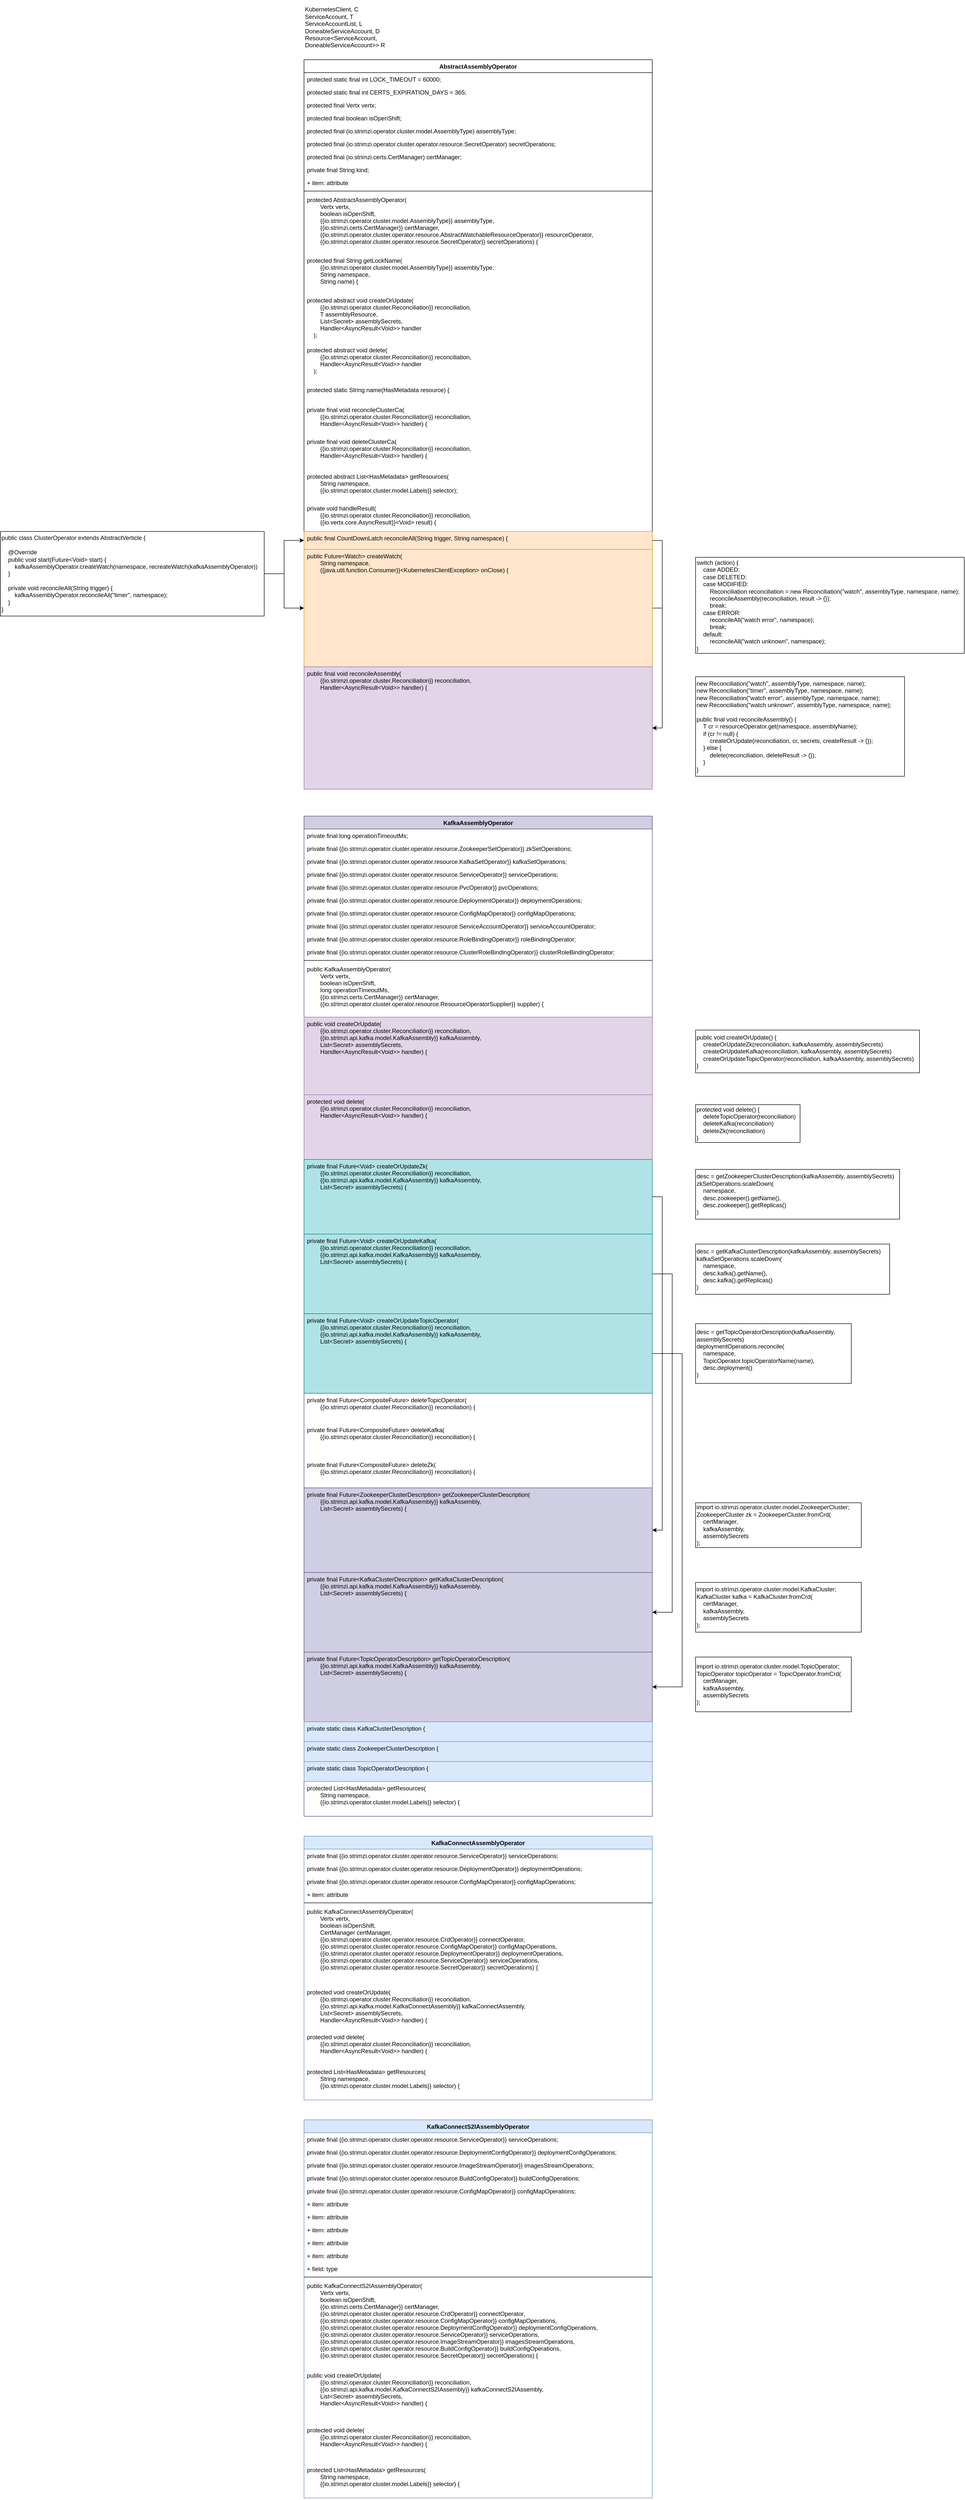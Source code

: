 <mxfile version="12.5.3" type="device"><diagram id="NPr97ZfWyux3tnshiTDs" name="第 1 页"><mxGraphModel dx="1933" dy="-362" grid="1" gridSize="10" guides="1" tooltips="1" connect="1" arrows="1" fold="1" page="1" pageScale="1" pageWidth="827" pageHeight="1169" math="0" shadow="0"><root><mxCell id="0"/><mxCell id="1" parent="0"/><mxCell id="r6yQKedfeeQmFKMcWKD9-2" value="AbstractAssemblyOperator" style="swimlane;fontStyle=1;align=center;verticalAlign=top;childLayout=stackLayout;horizontal=1;startSize=26;horizontalStack=0;resizeParent=1;resizeParentMax=0;resizeLast=0;collapsible=1;marginBottom=0;" parent="1" vertex="1"><mxGeometry x="40" y="1320" width="700" height="1466" as="geometry"/></mxCell><mxCell id="r6yQKedfeeQmFKMcWKD9-3" value="protected static final int LOCK_TIMEOUT = 60000;" style="text;strokeColor=none;fillColor=none;align=left;verticalAlign=top;spacingLeft=4;spacingRight=4;overflow=hidden;rotatable=0;points=[[0,0.5],[1,0.5]];portConstraint=eastwest;" parent="r6yQKedfeeQmFKMcWKD9-2" vertex="1"><mxGeometry y="26" width="700" height="26" as="geometry"/></mxCell><mxCell id="r6yQKedfeeQmFKMcWKD9-6" value="protected static final int CERTS_EXPIRATION_DAYS = 365;" style="text;strokeColor=none;fillColor=none;align=left;verticalAlign=top;spacingLeft=4;spacingRight=4;overflow=hidden;rotatable=0;points=[[0,0.5],[1,0.5]];portConstraint=eastwest;" parent="r6yQKedfeeQmFKMcWKD9-2" vertex="1"><mxGeometry y="52" width="700" height="26" as="geometry"/></mxCell><mxCell id="r6yQKedfeeQmFKMcWKD9-13" value="protected final Vertx vertx;" style="text;strokeColor=none;fillColor=none;align=left;verticalAlign=top;spacingLeft=4;spacingRight=4;overflow=hidden;rotatable=0;points=[[0,0.5],[1,0.5]];portConstraint=eastwest;" parent="r6yQKedfeeQmFKMcWKD9-2" vertex="1"><mxGeometry y="78" width="700" height="26" as="geometry"/></mxCell><mxCell id="r6yQKedfeeQmFKMcWKD9-10" value="protected final boolean isOpenShift;" style="text;strokeColor=none;fillColor=none;align=left;verticalAlign=top;spacingLeft=4;spacingRight=4;overflow=hidden;rotatable=0;points=[[0,0.5],[1,0.5]];portConstraint=eastwest;" parent="r6yQKedfeeQmFKMcWKD9-2" vertex="1"><mxGeometry y="104" width="700" height="26" as="geometry"/></mxCell><mxCell id="r6yQKedfeeQmFKMcWKD9-12" value="protected final (io.strimzi.operator.cluster.model.AssemblyType) assemblyType;" style="text;strokeColor=none;fillColor=none;align=left;verticalAlign=top;spacingLeft=4;spacingRight=4;overflow=hidden;rotatable=0;points=[[0,0.5],[1,0.5]];portConstraint=eastwest;" parent="r6yQKedfeeQmFKMcWKD9-2" vertex="1"><mxGeometry y="130" width="700" height="26" as="geometry"/></mxCell><mxCell id="r6yQKedfeeQmFKMcWKD9-11" value="protected final (io.strimzi.operator.cluster.operator.resource.SecretOperator) secretOperations;" style="text;strokeColor=none;fillColor=none;align=left;verticalAlign=top;spacingLeft=4;spacingRight=4;overflow=hidden;rotatable=0;points=[[0,0.5],[1,0.5]];portConstraint=eastwest;" parent="r6yQKedfeeQmFKMcWKD9-2" vertex="1"><mxGeometry y="156" width="700" height="26" as="geometry"/></mxCell><mxCell id="r6yQKedfeeQmFKMcWKD9-9" value="protected final (io.strimzi.certs.CertManager) certManager;" style="text;strokeColor=none;fillColor=none;align=left;verticalAlign=top;spacingLeft=4;spacingRight=4;overflow=hidden;rotatable=0;points=[[0,0.5],[1,0.5]];portConstraint=eastwest;" parent="r6yQKedfeeQmFKMcWKD9-2" vertex="1"><mxGeometry y="182" width="700" height="26" as="geometry"/></mxCell><mxCell id="r6yQKedfeeQmFKMcWKD9-8" value="private final String kind;" style="text;strokeColor=none;fillColor=none;align=left;verticalAlign=top;spacingLeft=4;spacingRight=4;overflow=hidden;rotatable=0;points=[[0,0.5],[1,0.5]];portConstraint=eastwest;" parent="r6yQKedfeeQmFKMcWKD9-2" vertex="1"><mxGeometry y="208" width="700" height="26" as="geometry"/></mxCell><mxCell id="r6yQKedfeeQmFKMcWKD9-7" value="+ item: attribute" style="text;strokeColor=none;fillColor=none;align=left;verticalAlign=top;spacingLeft=4;spacingRight=4;overflow=hidden;rotatable=0;points=[[0,0.5],[1,0.5]];portConstraint=eastwest;" parent="r6yQKedfeeQmFKMcWKD9-2" vertex="1"><mxGeometry y="234" width="700" height="26" as="geometry"/></mxCell><mxCell id="r6yQKedfeeQmFKMcWKD9-4" value="" style="line;strokeWidth=1;fillColor=none;align=left;verticalAlign=middle;spacingTop=-1;spacingLeft=3;spacingRight=3;rotatable=0;labelPosition=right;points=[];portConstraint=eastwest;" parent="r6yQKedfeeQmFKMcWKD9-2" vertex="1"><mxGeometry y="260" width="700" height="8" as="geometry"/></mxCell><mxCell id="r6yQKedfeeQmFKMcWKD9-15" value="protected AbstractAssemblyOperator(&#10;        Vertx vertx,&#10;        boolean isOpenShift,&#10;        {{io.strimzi.operator.cluster.model.AssemblyType}} assemblyType,&#10;        {{io.strimzi.certs.CertManager}} certManager,&#10;        {{io.strimzi.operator.cluster.operator.resource.AbstractWatchableResourceOperator}} resourceOperator,&#10;        {{io.strimzi.operator.cluster.operator.resource.SecretOperator}} secretOperations) {" style="text;strokeColor=none;fillColor=none;align=left;verticalAlign=top;spacingLeft=4;spacingRight=4;overflow=hidden;rotatable=0;points=[[0,0.5],[1,0.5]];portConstraint=eastwest;" parent="r6yQKedfeeQmFKMcWKD9-2" vertex="1"><mxGeometry y="268" width="700" height="122" as="geometry"/></mxCell><mxCell id="r6yQKedfeeQmFKMcWKD9-16" value="protected final String getLockName(&#10;        {{io.strimzi.operator.cluster.model.AssemblyType}} assemblyType,&#10;        String namespace,&#10;        String name) {" style="text;strokeColor=none;fillColor=none;align=left;verticalAlign=top;spacingLeft=4;spacingRight=4;overflow=hidden;rotatable=0;points=[[0,0.5],[1,0.5]];portConstraint=eastwest;" parent="r6yQKedfeeQmFKMcWKD9-2" vertex="1"><mxGeometry y="390" width="700" height="80" as="geometry"/></mxCell><mxCell id="r6yQKedfeeQmFKMcWKD9-18" value="protected abstract void createOrUpdate(&#10;        {{io.strimzi.operator.cluster.Reconciliation}} reconciliation,&#10;        T assemblyResource,&#10;        List&lt;Secret&gt; assemblySecrets,&#10;        Handler&lt;AsyncResult&lt;Void&gt;&gt; handler&#10;    );" style="text;strokeColor=none;fillColor=none;align=left;verticalAlign=top;spacingLeft=4;spacingRight=4;overflow=hidden;rotatable=0;points=[[0,0.5],[1,0.5]];portConstraint=eastwest;" parent="r6yQKedfeeQmFKMcWKD9-2" vertex="1"><mxGeometry y="470" width="700" height="100" as="geometry"/></mxCell><mxCell id="r6yQKedfeeQmFKMcWKD9-19" value="protected abstract void delete(&#10;        {{io.strimzi.operator.cluster.Reconciliation}} reconciliation,&#10;        Handler&lt;AsyncResult&lt;Void&gt;&gt; handler&#10;    );" style="text;strokeColor=none;fillColor=none;align=left;verticalAlign=top;spacingLeft=4;spacingRight=4;overflow=hidden;rotatable=0;points=[[0,0.5],[1,0.5]];portConstraint=eastwest;" parent="r6yQKedfeeQmFKMcWKD9-2" vertex="1"><mxGeometry y="570" width="700" height="80" as="geometry"/></mxCell><mxCell id="r6yQKedfeeQmFKMcWKD9-20" value="protected static String name(HasMetadata resource) {" style="text;strokeColor=none;fillColor=none;align=left;verticalAlign=top;spacingLeft=4;spacingRight=4;overflow=hidden;rotatable=0;points=[[0,0.5],[1,0.5]];portConstraint=eastwest;" parent="r6yQKedfeeQmFKMcWKD9-2" vertex="1"><mxGeometry y="650" width="700" height="40" as="geometry"/></mxCell><mxCell id="r6yQKedfeeQmFKMcWKD9-22" value="private final void reconcileClusterCa(&#10;        {{io.strimzi.operator.cluster.Reconciliation}} reconciliation,&#10;        Handler&lt;AsyncResult&lt;Void&gt;&gt; handler) {" style="text;strokeColor=none;fillColor=none;align=left;verticalAlign=top;spacingLeft=4;spacingRight=4;overflow=hidden;rotatable=0;points=[[0,0.5],[1,0.5]];portConstraint=eastwest;" parent="r6yQKedfeeQmFKMcWKD9-2" vertex="1"><mxGeometry y="690" width="700" height="64" as="geometry"/></mxCell><mxCell id="r6yQKedfeeQmFKMcWKD9-17" value="private final void deleteClusterCa(&#10;        {{io.strimzi.operator.cluster.Reconciliation}} reconciliation,&#10;        Handler&lt;AsyncResult&lt;Void&gt;&gt; handler) {" style="text;strokeColor=none;fillColor=none;align=left;verticalAlign=top;spacingLeft=4;spacingRight=4;overflow=hidden;rotatable=0;points=[[0,0.5],[1,0.5]];portConstraint=eastwest;" parent="r6yQKedfeeQmFKMcWKD9-2" vertex="1"><mxGeometry y="754" width="700" height="70" as="geometry"/></mxCell><mxCell id="r6yQKedfeeQmFKMcWKD9-5" value="protected abstract List&lt;HasMetadata&gt; getResources(&#10;        String namespace,&#10;        {{io.strimzi.operator.cluster.model.Labels}} selector);" style="text;strokeColor=none;fillColor=none;align=left;verticalAlign=top;spacingLeft=4;spacingRight=4;overflow=hidden;rotatable=0;points=[[0,0.5],[1,0.5]];portConstraint=eastwest;" parent="r6yQKedfeeQmFKMcWKD9-2" vertex="1"><mxGeometry y="824" width="700" height="64" as="geometry"/></mxCell><mxCell id="Sl8FdmkpBze2UGoNhU6a-12" style="edgeStyle=orthogonalEdgeStyle;rounded=0;orthogonalLoop=1;jettySize=auto;html=1;entryX=1;entryY=0.5;entryDx=0;entryDy=0;exitX=1;exitY=0.5;exitDx=0;exitDy=0;" edge="1" parent="r6yQKedfeeQmFKMcWKD9-2" source="r6yQKedfeeQmFKMcWKD9-21" target="r6yQKedfeeQmFKMcWKD9-14"><mxGeometry relative="1" as="geometry"/></mxCell><mxCell id="r6yQKedfeeQmFKMcWKD9-26" value="private void handleResult(&#10;        {{io.strimzi.operator.cluster.Reconciliation}} reconciliation,&#10;        {{io.vertx.core.AsyncResult}}&lt;Void&gt; result) {" style="text;strokeColor=none;fillColor=none;align=left;verticalAlign=top;spacingLeft=4;spacingRight=4;overflow=hidden;rotatable=0;points=[[0,0.5],[1,0.5]];portConstraint=eastwest;" parent="r6yQKedfeeQmFKMcWKD9-2" vertex="1"><mxGeometry y="888" width="700" height="60" as="geometry"/></mxCell><mxCell id="r6yQKedfeeQmFKMcWKD9-21" value="public final CountDownLatch reconcileAll(String trigger, String namespace) {" style="text;strokeColor=#d79b00;fillColor=#ffe6cc;align=left;verticalAlign=top;spacingLeft=4;spacingRight=4;overflow=hidden;rotatable=0;points=[[0,0.5],[1,0.5]];portConstraint=eastwest;" parent="r6yQKedfeeQmFKMcWKD9-2" vertex="1"><mxGeometry y="948" width="700" height="36" as="geometry"/></mxCell><mxCell id="Sl8FdmkpBze2UGoNhU6a-13" style="edgeStyle=orthogonalEdgeStyle;rounded=0;orthogonalLoop=1;jettySize=auto;html=1;entryX=1;entryY=0.5;entryDx=0;entryDy=0;exitX=1;exitY=0.5;exitDx=0;exitDy=0;" edge="1" parent="r6yQKedfeeQmFKMcWKD9-2" source="r6yQKedfeeQmFKMcWKD9-25" target="r6yQKedfeeQmFKMcWKD9-14"><mxGeometry relative="1" as="geometry"/></mxCell><mxCell id="r6yQKedfeeQmFKMcWKD9-25" value="public Future&lt;Watch&gt; createWatch(&#10;        String namespace,&#10;        {{java.util.function.Consumer}}&lt;KubernetesClientException&gt; onClose) {" style="text;strokeColor=#d79b00;fillColor=#ffe6cc;align=left;verticalAlign=top;spacingLeft=4;spacingRight=4;overflow=hidden;rotatable=0;points=[[0,0.5],[1,0.5]];portConstraint=eastwest;" parent="r6yQKedfeeQmFKMcWKD9-2" vertex="1"><mxGeometry y="984" width="700" height="236" as="geometry"/></mxCell><mxCell id="r6yQKedfeeQmFKMcWKD9-14" value="public final void reconcileAssembly(&#10;        {{io.strimzi.operator.cluster.Reconciliation}} reconciliation,&#10;        Handler&lt;AsyncResult&lt;Void&gt;&gt; handler) {" style="text;strokeColor=#9673a6;fillColor=#e1d5e7;align=left;verticalAlign=top;spacingLeft=4;spacingRight=4;overflow=hidden;rotatable=0;points=[[0,0.5],[1,0.5]];portConstraint=eastwest;" parent="r6yQKedfeeQmFKMcWKD9-2" vertex="1"><mxGeometry y="1220" width="700" height="246" as="geometry"/></mxCell><mxCell id="r6yQKedfeeQmFKMcWKD9-23" value="&lt;div&gt;KubernetesClient, C&lt;/div&gt;&lt;div&gt;ServiceAccount, T&lt;/div&gt;&lt;div&gt;ServiceAccountList, L&lt;/div&gt;&lt;div&gt;DoneableServiceAccount, D&lt;/div&gt;&lt;div&gt;Resource&amp;lt;ServiceAccount, DoneableServiceAccount&amp;gt;&amp;gt; R&lt;/div&gt;" style="text;html=1;strokeColor=none;fillColor=none;align=left;verticalAlign=middle;whiteSpace=wrap;rounded=0;" parent="1" vertex="1"><mxGeometry x="40" y="1200" width="180" height="110" as="geometry"/></mxCell><mxCell id="r6yQKedfeeQmFKMcWKD9-28" value="KafkaAssemblyOperator" style="swimlane;fontStyle=1;align=center;verticalAlign=top;childLayout=stackLayout;horizontal=1;startSize=26;horizontalStack=0;resizeParent=1;resizeParentMax=0;resizeLast=0;collapsible=1;marginBottom=0;fillColor=#d0cee2;strokeColor=#56517e;" parent="1" vertex="1"><mxGeometry x="40" y="2840" width="700" height="2010" as="geometry"/></mxCell><mxCell id="r6yQKedfeeQmFKMcWKD9-29" value="private final long operationTimeoutMs;" style="text;strokeColor=none;fillColor=none;align=left;verticalAlign=top;spacingLeft=4;spacingRight=4;overflow=hidden;rotatable=0;points=[[0,0.5],[1,0.5]];portConstraint=eastwest;" parent="r6yQKedfeeQmFKMcWKD9-28" vertex="1"><mxGeometry y="26" width="700" height="26" as="geometry"/></mxCell><mxCell id="r6yQKedfeeQmFKMcWKD9-36" value="private final {{io.strimzi.operator.cluster.operator.resource.ZookeeperSetOperator}} zkSetOperations;" style="text;strokeColor=none;fillColor=none;align=left;verticalAlign=top;spacingLeft=4;spacingRight=4;overflow=hidden;rotatable=0;points=[[0,0.5],[1,0.5]];portConstraint=eastwest;" parent="r6yQKedfeeQmFKMcWKD9-28" vertex="1"><mxGeometry y="52" width="700" height="26" as="geometry"/></mxCell><mxCell id="r6yQKedfeeQmFKMcWKD9-34" value="private final {{io.strimzi.operator.cluster.operator.resource.KafkaSetOperator}} kafkaSetOperations;" style="text;strokeColor=none;fillColor=none;align=left;verticalAlign=top;spacingLeft=4;spacingRight=4;overflow=hidden;rotatable=0;points=[[0,0.5],[1,0.5]];portConstraint=eastwest;" parent="r6yQKedfeeQmFKMcWKD9-28" vertex="1"><mxGeometry y="78" width="700" height="26" as="geometry"/></mxCell><mxCell id="r6yQKedfeeQmFKMcWKD9-35" value="private final {{io.strimzi.operator.cluster.operator.resource.ServiceOperator}} serviceOperations;" style="text;strokeColor=none;fillColor=none;align=left;verticalAlign=top;spacingLeft=4;spacingRight=4;overflow=hidden;rotatable=0;points=[[0,0.5],[1,0.5]];portConstraint=eastwest;" parent="r6yQKedfeeQmFKMcWKD9-28" vertex="1"><mxGeometry y="104" width="700" height="26" as="geometry"/></mxCell><mxCell id="r6yQKedfeeQmFKMcWKD9-38" value="private final {{io.strimzi.operator.cluster.operator.resource.PvcOperator}} pvcOperations;" style="text;strokeColor=none;fillColor=none;align=left;verticalAlign=top;spacingLeft=4;spacingRight=4;overflow=hidden;rotatable=0;points=[[0,0.5],[1,0.5]];portConstraint=eastwest;" parent="r6yQKedfeeQmFKMcWKD9-28" vertex="1"><mxGeometry y="130" width="700" height="26" as="geometry"/></mxCell><mxCell id="r6yQKedfeeQmFKMcWKD9-39" value="private final {{io.strimzi.operator.cluster.operator.resource.DeploymentOperator}} deploymentOperations;" style="text;strokeColor=none;fillColor=none;align=left;verticalAlign=top;spacingLeft=4;spacingRight=4;overflow=hidden;rotatable=0;points=[[0,0.5],[1,0.5]];portConstraint=eastwest;" parent="r6yQKedfeeQmFKMcWKD9-28" vertex="1"><mxGeometry y="156" width="700" height="26" as="geometry"/></mxCell><mxCell id="r6yQKedfeeQmFKMcWKD9-37" value="private final {{io.strimzi.operator.cluster.operator.resource.ConfigMapOperator}} configMapOperations;" style="text;strokeColor=none;fillColor=none;align=left;verticalAlign=top;spacingLeft=4;spacingRight=4;overflow=hidden;rotatable=0;points=[[0,0.5],[1,0.5]];portConstraint=eastwest;" parent="r6yQKedfeeQmFKMcWKD9-28" vertex="1"><mxGeometry y="182" width="700" height="26" as="geometry"/></mxCell><mxCell id="r6yQKedfeeQmFKMcWKD9-33" value="private final {{io.strimzi.operator.cluster.operator.resource.ServiceAccountOperator}} serviceAccountOperator;" style="text;strokeColor=none;fillColor=none;align=left;verticalAlign=top;spacingLeft=4;spacingRight=4;overflow=hidden;rotatable=0;points=[[0,0.5],[1,0.5]];portConstraint=eastwest;" parent="r6yQKedfeeQmFKMcWKD9-28" vertex="1"><mxGeometry y="208" width="700" height="26" as="geometry"/></mxCell><mxCell id="r6yQKedfeeQmFKMcWKD9-32" value="private final {{io.strimzi.operator.cluster.operator.resource.RoleBindingOperator}} roleBindingOperator;" style="text;strokeColor=none;fillColor=none;align=left;verticalAlign=top;spacingLeft=4;spacingRight=4;overflow=hidden;rotatable=0;points=[[0,0.5],[1,0.5]];portConstraint=eastwest;" parent="r6yQKedfeeQmFKMcWKD9-28" vertex="1"><mxGeometry y="234" width="700" height="26" as="geometry"/></mxCell><mxCell id="r6yQKedfeeQmFKMcWKD9-52" value="private final {{io.strimzi.operator.cluster.operator.resource.ClusterRoleBindingOperator}} clusterRoleBindingOperator;" style="text;strokeColor=none;fillColor=none;align=left;verticalAlign=top;spacingLeft=4;spacingRight=4;overflow=hidden;rotatable=0;points=[[0,0.5],[1,0.5]];portConstraint=eastwest;" parent="r6yQKedfeeQmFKMcWKD9-28" vertex="1"><mxGeometry y="260" width="700" height="26" as="geometry"/></mxCell><mxCell id="r6yQKedfeeQmFKMcWKD9-30" value="" style="line;strokeWidth=1;fillColor=none;align=left;verticalAlign=middle;spacingTop=-1;spacingLeft=3;spacingRight=3;rotatable=0;labelPosition=right;points=[];portConstraint=eastwest;" parent="r6yQKedfeeQmFKMcWKD9-28" vertex="1"><mxGeometry y="286" width="700" height="8" as="geometry"/></mxCell><mxCell id="r6yQKedfeeQmFKMcWKD9-41" value="public KafkaAssemblyOperator(&#10;        Vertx vertx,&#10;        boolean isOpenShift,&#10;        long operationTimeoutMs,&#10;        {{io.strimzi.certs.CertManager}} certManager,&#10;        {{io.strimzi.operator.cluster.operator.resource.ResourceOperatorSupplier}} supplier) {" style="text;strokeColor=none;fillColor=none;align=left;verticalAlign=top;spacingLeft=4;spacingRight=4;overflow=hidden;rotatable=0;points=[[0,0.5],[1,0.5]];portConstraint=eastwest;" parent="r6yQKedfeeQmFKMcWKD9-28" vertex="1"><mxGeometry y="294" width="700" height="110" as="geometry"/></mxCell><mxCell id="r6yQKedfeeQmFKMcWKD9-40" value="public void createOrUpdate(&#10;        {{io.strimzi.operator.cluster.Reconciliation}} reconciliation,&#10;        {{io.strimzi.api.kafka.model.KafkaAssembly}} kafkaAssembly,&#10;        List&lt;Secret&gt; assemblySecrets,&#10;        Handler&lt;AsyncResult&lt;Void&gt;&gt; handler) {" style="text;strokeColor=#9673a6;fillColor=#e1d5e7;align=left;verticalAlign=top;spacingLeft=4;spacingRight=4;overflow=hidden;rotatable=0;points=[[0,0.5],[1,0.5]];portConstraint=eastwest;" parent="r6yQKedfeeQmFKMcWKD9-28" vertex="1"><mxGeometry y="404" width="700" height="156" as="geometry"/></mxCell><mxCell id="r6yQKedfeeQmFKMcWKD9-56" value="protected void delete(&#10;        {{io.strimzi.operator.cluster.Reconciliation}} reconciliation,&#10;        Handler&lt;AsyncResult&lt;Void&gt;&gt; handler) {" style="text;strokeColor=#9673a6;fillColor=#e1d5e7;align=left;verticalAlign=top;spacingLeft=4;spacingRight=4;overflow=hidden;rotatable=0;points=[[0,0.5],[1,0.5]];portConstraint=eastwest;" parent="r6yQKedfeeQmFKMcWKD9-28" vertex="1"><mxGeometry y="560" width="700" height="130" as="geometry"/></mxCell><mxCell id="Sl8FdmkpBze2UGoNhU6a-16" style="edgeStyle=orthogonalEdgeStyle;rounded=0;orthogonalLoop=1;jettySize=auto;html=1;entryX=1;entryY=0.5;entryDx=0;entryDy=0;exitX=1;exitY=0.5;exitDx=0;exitDy=0;" edge="1" parent="r6yQKedfeeQmFKMcWKD9-28" source="r6yQKedfeeQmFKMcWKD9-43" target="r6yQKedfeeQmFKMcWKD9-42"><mxGeometry relative="1" as="geometry"/></mxCell><mxCell id="r6yQKedfeeQmFKMcWKD9-43" value="private final Future&lt;Void&gt; createOrUpdateZk(&#10;        {{io.strimzi.operator.cluster.Reconciliation}} reconciliation,&#10;        {{io.strimzi.api.kafka.model.KafkaAssembly}} kafkaAssembly,&#10;        List&lt;Secret&gt; assemblySecrets) {" style="text;strokeColor=#0e8088;fillColor=#b0e3e6;align=left;verticalAlign=top;spacingLeft=4;spacingRight=4;overflow=hidden;rotatable=0;points=[[0,0.5],[1,0.5]];portConstraint=eastwest;" parent="r6yQKedfeeQmFKMcWKD9-28" vertex="1"><mxGeometry y="690" width="700" height="150" as="geometry"/></mxCell><mxCell id="Sl8FdmkpBze2UGoNhU6a-17" style="edgeStyle=orthogonalEdgeStyle;rounded=0;orthogonalLoop=1;jettySize=auto;html=1;entryX=1;entryY=0.5;entryDx=0;entryDy=0;exitX=1;exitY=0.5;exitDx=0;exitDy=0;" edge="1" parent="r6yQKedfeeQmFKMcWKD9-28" source="r6yQKedfeeQmFKMcWKD9-47" target="r6yQKedfeeQmFKMcWKD9-46"><mxGeometry relative="1" as="geometry"><Array as="points"><mxPoint x="740" y="920"/><mxPoint x="740" y="1600"/></Array></mxGeometry></mxCell><mxCell id="r6yQKedfeeQmFKMcWKD9-47" value="private final Future&lt;Void&gt; createOrUpdateKafka(&#10;        {{io.strimzi.operator.cluster.Reconciliation}} reconciliation,&#10;        {{io.strimzi.api.kafka.model.KafkaAssembly}} kafkaAssembly,&#10;        List&lt;Secret&gt; assemblySecrets) {" style="text;strokeColor=#0e8088;fillColor=#b0e3e6;align=left;verticalAlign=top;spacingLeft=4;spacingRight=4;overflow=hidden;rotatable=0;points=[[0,0.5],[1,0.5]];portConstraint=eastwest;" parent="r6yQKedfeeQmFKMcWKD9-28" vertex="1"><mxGeometry y="840" width="700" height="160" as="geometry"/></mxCell><mxCell id="Sl8FdmkpBze2UGoNhU6a-19" style="edgeStyle=orthogonalEdgeStyle;rounded=0;orthogonalLoop=1;jettySize=auto;html=1;entryX=1;entryY=0.5;entryDx=0;entryDy=0;exitX=1;exitY=0.5;exitDx=0;exitDy=0;" edge="1" parent="r6yQKedfeeQmFKMcWKD9-28" source="r6yQKedfeeQmFKMcWKD9-57" target="r6yQKedfeeQmFKMcWKD9-55"><mxGeometry relative="1" as="geometry"><Array as="points"><mxPoint x="760" y="1080"/><mxPoint x="760" y="1750"/></Array></mxGeometry></mxCell><mxCell id="r6yQKedfeeQmFKMcWKD9-57" value="private final Future&lt;Void&gt; createOrUpdateTopicOperator(&#10;        {{io.strimzi.operator.cluster.Reconciliation}} reconciliation,&#10;        {{io.strimzi.api.kafka.model.KafkaAssembly}} kafkaAssembly,&#10;        List&lt;Secret&gt; assemblySecrets) {" style="text;strokeColor=#0e8088;fillColor=#b0e3e6;align=left;verticalAlign=top;spacingLeft=4;spacingRight=4;overflow=hidden;rotatable=0;points=[[0,0.5],[1,0.5]];portConstraint=eastwest;" parent="r6yQKedfeeQmFKMcWKD9-28" vertex="1"><mxGeometry y="1000" width="700" height="160" as="geometry"/></mxCell><mxCell id="r6yQKedfeeQmFKMcWKD9-58" value="private final Future&lt;CompositeFuture&gt; deleteTopicOperator(&#10;        {{io.strimzi.operator.cluster.Reconciliation}} reconciliation) {" style="text;strokeColor=none;fillColor=none;align=left;verticalAlign=top;spacingLeft=4;spacingRight=4;overflow=hidden;rotatable=0;points=[[0,0.5],[1,0.5]];portConstraint=eastwest;" parent="r6yQKedfeeQmFKMcWKD9-28" vertex="1"><mxGeometry y="1160" width="700" height="60" as="geometry"/></mxCell><mxCell id="r6yQKedfeeQmFKMcWKD9-44" value="private final Future&lt;CompositeFuture&gt; deleteKafka(&#10;        {{io.strimzi.operator.cluster.Reconciliation}} reconciliation) {" style="text;strokeColor=none;fillColor=none;align=left;verticalAlign=top;spacingLeft=4;spacingRight=4;overflow=hidden;rotatable=0;points=[[0,0.5],[1,0.5]];portConstraint=eastwest;" parent="r6yQKedfeeQmFKMcWKD9-28" vertex="1"><mxGeometry y="1220" width="700" height="70" as="geometry"/></mxCell><mxCell id="r6yQKedfeeQmFKMcWKD9-31" value="private final Future&lt;CompositeFuture&gt; deleteZk(&#10;        {{io.strimzi.operator.cluster.Reconciliation}} reconciliation) {" style="text;strokeColor=none;fillColor=none;align=left;verticalAlign=top;spacingLeft=4;spacingRight=4;overflow=hidden;rotatable=0;points=[[0,0.5],[1,0.5]];portConstraint=eastwest;" parent="r6yQKedfeeQmFKMcWKD9-28" vertex="1"><mxGeometry y="1290" width="700" height="60" as="geometry"/></mxCell><mxCell id="r6yQKedfeeQmFKMcWKD9-42" value="private final Future&lt;ZookeeperClusterDescription&gt; getZookeeperClusterDescription(&#10;        {{io.strimzi.api.kafka.model.KafkaAssembly}} kafkaAssembly,&#10;        List&lt;Secret&gt; assemblySecrets) {" style="text;strokeColor=#56517e;fillColor=#d0cee2;align=left;verticalAlign=top;spacingLeft=4;spacingRight=4;overflow=hidden;rotatable=0;points=[[0,0.5],[1,0.5]];portConstraint=eastwest;" parent="r6yQKedfeeQmFKMcWKD9-28" vertex="1"><mxGeometry y="1350" width="700" height="170" as="geometry"/></mxCell><mxCell id="r6yQKedfeeQmFKMcWKD9-46" value="private final Future&lt;KafkaClusterDescription&gt; getKafkaClusterDescription(&#10;        {{io.strimzi.api.kafka.model.KafkaAssembly}} kafkaAssembly,&#10;        List&lt;Secret&gt; assemblySecrets) {" style="text;strokeColor=#56517e;fillColor=#d0cee2;align=left;verticalAlign=top;spacingLeft=4;spacingRight=4;overflow=hidden;rotatable=0;points=[[0,0.5],[1,0.5]];portConstraint=eastwest;" parent="r6yQKedfeeQmFKMcWKD9-28" vertex="1"><mxGeometry y="1520" width="700" height="160" as="geometry"/></mxCell><mxCell id="r6yQKedfeeQmFKMcWKD9-55" value="private final Future&lt;TopicOperatorDescription&gt; getTopicOperatorDescription(&#10;        {{io.strimzi.api.kafka.model.KafkaAssembly}} kafkaAssembly,&#10;        List&lt;Secret&gt; assemblySecrets) {" style="text;strokeColor=#56517e;fillColor=#d0cee2;align=left;verticalAlign=top;spacingLeft=4;spacingRight=4;overflow=hidden;rotatable=0;points=[[0,0.5],[1,0.5]];portConstraint=eastwest;" parent="r6yQKedfeeQmFKMcWKD9-28" vertex="1"><mxGeometry y="1680" width="700" height="140" as="geometry"/></mxCell><mxCell id="r6yQKedfeeQmFKMcWKD9-49" value="private static class KafkaClusterDescription {" style="text;strokeColor=#6c8ebf;fillColor=#dae8fc;align=left;verticalAlign=top;spacingLeft=4;spacingRight=4;overflow=hidden;rotatable=0;points=[[0,0.5],[1,0.5]];portConstraint=eastwest;" parent="r6yQKedfeeQmFKMcWKD9-28" vertex="1"><mxGeometry y="1820" width="700" height="40" as="geometry"/></mxCell><mxCell id="r6yQKedfeeQmFKMcWKD9-48" value="private static class ZookeeperClusterDescription {" style="text;strokeColor=#6c8ebf;fillColor=#dae8fc;align=left;verticalAlign=top;spacingLeft=4;spacingRight=4;overflow=hidden;rotatable=0;points=[[0,0.5],[1,0.5]];portConstraint=eastwest;" parent="r6yQKedfeeQmFKMcWKD9-28" vertex="1"><mxGeometry y="1860" width="700" height="40" as="geometry"/></mxCell><mxCell id="r6yQKedfeeQmFKMcWKD9-45" value="private static class TopicOperatorDescription {" style="text;strokeColor=#6c8ebf;fillColor=#dae8fc;align=left;verticalAlign=top;spacingLeft=4;spacingRight=4;overflow=hidden;rotatable=0;points=[[0,0.5],[1,0.5]];portConstraint=eastwest;" parent="r6yQKedfeeQmFKMcWKD9-28" vertex="1"><mxGeometry y="1900" width="700" height="40" as="geometry"/></mxCell><mxCell id="r6yQKedfeeQmFKMcWKD9-59" value="protected List&lt;HasMetadata&gt; getResources(&#10;        String namespace,&#10;        {{io.strimzi.operator.cluster.model.Labels}} selector) {" style="text;strokeColor=none;fillColor=none;align=left;verticalAlign=top;spacingLeft=4;spacingRight=4;overflow=hidden;rotatable=0;points=[[0,0.5],[1,0.5]];portConstraint=eastwest;" parent="r6yQKedfeeQmFKMcWKD9-28" vertex="1"><mxGeometry y="1940" width="700" height="70" as="geometry"/></mxCell><mxCell id="r6yQKedfeeQmFKMcWKD9-62" value="KafkaConnectAssemblyOperator" style="swimlane;fontStyle=1;align=center;verticalAlign=top;childLayout=stackLayout;horizontal=1;startSize=26;horizontalStack=0;resizeParent=1;resizeParentMax=0;resizeLast=0;collapsible=1;marginBottom=0;fillColor=#dae8fc;strokeColor=#6c8ebf;" parent="1" vertex="1"><mxGeometry x="40" y="4890" width="700" height="530" as="geometry"/></mxCell><mxCell id="r6yQKedfeeQmFKMcWKD9-63" value="private final {{io.strimzi.operator.cluster.operator.resource.ServiceOperator}} serviceOperations;" style="text;strokeColor=none;fillColor=none;align=left;verticalAlign=top;spacingLeft=4;spacingRight=4;overflow=hidden;rotatable=0;points=[[0,0.5],[1,0.5]];portConstraint=eastwest;" parent="r6yQKedfeeQmFKMcWKD9-62" vertex="1"><mxGeometry y="26" width="700" height="26" as="geometry"/></mxCell><mxCell id="r6yQKedfeeQmFKMcWKD9-68" value="private final {{io.strimzi.operator.cluster.operator.resource.DeploymentOperator}} deploymentOperations;" style="text;strokeColor=none;fillColor=none;align=left;verticalAlign=top;spacingLeft=4;spacingRight=4;overflow=hidden;rotatable=0;points=[[0,0.5],[1,0.5]];portConstraint=eastwest;" parent="r6yQKedfeeQmFKMcWKD9-62" vertex="1"><mxGeometry y="52" width="700" height="26" as="geometry"/></mxCell><mxCell id="r6yQKedfeeQmFKMcWKD9-67" value="private final {{io.strimzi.operator.cluster.operator.resource.ConfigMapOperator}} configMapOperations;" style="text;strokeColor=none;fillColor=none;align=left;verticalAlign=top;spacingLeft=4;spacingRight=4;overflow=hidden;rotatable=0;points=[[0,0.5],[1,0.5]];portConstraint=eastwest;" parent="r6yQKedfeeQmFKMcWKD9-62" vertex="1"><mxGeometry y="78" width="700" height="26" as="geometry"/></mxCell><mxCell id="r6yQKedfeeQmFKMcWKD9-66" value="+ item: attribute" style="text;strokeColor=none;fillColor=none;align=left;verticalAlign=top;spacingLeft=4;spacingRight=4;overflow=hidden;rotatable=0;points=[[0,0.5],[1,0.5]];portConstraint=eastwest;" parent="r6yQKedfeeQmFKMcWKD9-62" vertex="1"><mxGeometry y="104" width="700" height="26" as="geometry"/></mxCell><mxCell id="r6yQKedfeeQmFKMcWKD9-64" value="" style="line;strokeWidth=1;fillColor=none;align=left;verticalAlign=middle;spacingTop=-1;spacingLeft=3;spacingRight=3;rotatable=0;labelPosition=right;points=[];portConstraint=eastwest;" parent="r6yQKedfeeQmFKMcWKD9-62" vertex="1"><mxGeometry y="130" width="700" height="8" as="geometry"/></mxCell><mxCell id="r6yQKedfeeQmFKMcWKD9-70" value="public KafkaConnectAssemblyOperator(&#10;        Vertx vertx,&#10;        boolean isOpenShift,&#10;        CertManager certManager,&#10;        {{io.strimzi.operator.cluster.operator.resource.CrdOperator}} connectOperator,&#10;        {{io.strimzi.operator.cluster.operator.resource.ConfigMapOperator}} configMapOperations,&#10;        {{io.strimzi.operator.cluster.operator.resource.DeploymentOperator}} deploymentOperations,&#10;        {{io.strimzi.operator.cluster.operator.resource.ServiceOperator}} serviceOperations,&#10;        {{io.strimzi.operator.cluster.operator.resource.SecretOperator}} secretOperations) {" style="text;strokeColor=none;fillColor=none;align=left;verticalAlign=top;spacingLeft=4;spacingRight=4;overflow=hidden;rotatable=0;points=[[0,0.5],[1,0.5]];portConstraint=eastwest;" parent="r6yQKedfeeQmFKMcWKD9-62" vertex="1"><mxGeometry y="138" width="700" height="162" as="geometry"/></mxCell><mxCell id="r6yQKedfeeQmFKMcWKD9-71" value="protected void createOrUpdate(&#10;        {{io.strimzi.operator.cluster.Reconciliation}} reconciliation,&#10;        {{io.strimzi.api.kafka.model.KafkaConnectAssembly}} kafkaConnectAssembly,&#10;        List&lt;Secret&gt; assemblySecrets,&#10;        Handler&lt;AsyncResult&lt;Void&gt;&gt; handler) {" style="text;strokeColor=none;fillColor=none;align=left;verticalAlign=top;spacingLeft=4;spacingRight=4;overflow=hidden;rotatable=0;points=[[0,0.5],[1,0.5]];portConstraint=eastwest;" parent="r6yQKedfeeQmFKMcWKD9-62" vertex="1"><mxGeometry y="300" width="700" height="90" as="geometry"/></mxCell><mxCell id="r6yQKedfeeQmFKMcWKD9-74" value="protected void delete(&#10;        {{io.strimzi.operator.cluster.Reconciliation}} reconciliation,&#10;        Handler&lt;AsyncResult&lt;Void&gt;&gt; handler) {" style="text;strokeColor=none;fillColor=none;align=left;verticalAlign=top;spacingLeft=4;spacingRight=4;overflow=hidden;rotatable=0;points=[[0,0.5],[1,0.5]];portConstraint=eastwest;" parent="r6yQKedfeeQmFKMcWKD9-62" vertex="1"><mxGeometry y="390" width="700" height="70" as="geometry"/></mxCell><mxCell id="r6yQKedfeeQmFKMcWKD9-73" value="protected List&lt;HasMetadata&gt; getResources(&#10;        String namespace,&#10;        {{io.strimzi.operator.cluster.model.Labels}} selector) {" style="text;strokeColor=none;fillColor=none;align=left;verticalAlign=top;spacingLeft=4;spacingRight=4;overflow=hidden;rotatable=0;points=[[0,0.5],[1,0.5]];portConstraint=eastwest;" parent="r6yQKedfeeQmFKMcWKD9-62" vertex="1"><mxGeometry y="460" width="700" height="70" as="geometry"/></mxCell><mxCell id="r6yQKedfeeQmFKMcWKD9-76" value="KafkaConnectS2IAssemblyOperator" style="swimlane;fontStyle=1;align=center;verticalAlign=top;childLayout=stackLayout;horizontal=1;startSize=26;horizontalStack=0;resizeParent=1;resizeParentMax=0;resizeLast=0;collapsible=1;marginBottom=0;fillColor=#dae8fc;strokeColor=#6c8ebf;" parent="1" vertex="1"><mxGeometry x="40" y="5460" width="700" height="760" as="geometry"/></mxCell><mxCell id="r6yQKedfeeQmFKMcWKD9-80" value="private final {{io.strimzi.operator.cluster.operator.resource.ServiceOperator}} serviceOperations;" style="text;strokeColor=none;fillColor=none;align=left;verticalAlign=top;spacingLeft=4;spacingRight=4;overflow=hidden;rotatable=0;points=[[0,0.5],[1,0.5]];portConstraint=eastwest;" parent="r6yQKedfeeQmFKMcWKD9-76" vertex="1"><mxGeometry y="26" width="700" height="26" as="geometry"/></mxCell><mxCell id="r6yQKedfeeQmFKMcWKD9-82" value="private final {{io.strimzi.operator.cluster.operator.resource.DeploymentConfigOperator}} deploymentConfigOperations;" style="text;strokeColor=none;fillColor=none;align=left;verticalAlign=top;spacingLeft=4;spacingRight=4;overflow=hidden;rotatable=0;points=[[0,0.5],[1,0.5]];portConstraint=eastwest;" parent="r6yQKedfeeQmFKMcWKD9-76" vertex="1"><mxGeometry y="52" width="700" height="26" as="geometry"/></mxCell><mxCell id="r6yQKedfeeQmFKMcWKD9-83" value="private final {{io.strimzi.operator.cluster.operator.resource.ImageStreamOperator}} imagesStreamOperations;" style="text;strokeColor=none;fillColor=none;align=left;verticalAlign=top;spacingLeft=4;spacingRight=4;overflow=hidden;rotatable=0;points=[[0,0.5],[1,0.5]];portConstraint=eastwest;" parent="r6yQKedfeeQmFKMcWKD9-76" vertex="1"><mxGeometry y="78" width="700" height="26" as="geometry"/></mxCell><mxCell id="r6yQKedfeeQmFKMcWKD9-85" value="private final {{io.strimzi.operator.cluster.operator.resource.BuildConfigOperator}} buildConfigOperations;" style="text;strokeColor=none;fillColor=none;align=left;verticalAlign=top;spacingLeft=4;spacingRight=4;overflow=hidden;rotatable=0;points=[[0,0.5],[1,0.5]];portConstraint=eastwest;" parent="r6yQKedfeeQmFKMcWKD9-76" vertex="1"><mxGeometry y="104" width="700" height="26" as="geometry"/></mxCell><mxCell id="r6yQKedfeeQmFKMcWKD9-84" value="private final {{io.strimzi.operator.cluster.operator.resource.ConfigMapOperator}} configMapOperations;" style="text;strokeColor=none;fillColor=none;align=left;verticalAlign=top;spacingLeft=4;spacingRight=4;overflow=hidden;rotatable=0;points=[[0,0.5],[1,0.5]];portConstraint=eastwest;" parent="r6yQKedfeeQmFKMcWKD9-76" vertex="1"><mxGeometry y="130" width="700" height="26" as="geometry"/></mxCell><mxCell id="r6yQKedfeeQmFKMcWKD9-86" value="+ item: attribute" style="text;strokeColor=none;fillColor=none;align=left;verticalAlign=top;spacingLeft=4;spacingRight=4;overflow=hidden;rotatable=0;points=[[0,0.5],[1,0.5]];portConstraint=eastwest;" parent="r6yQKedfeeQmFKMcWKD9-76" vertex="1"><mxGeometry y="156" width="700" height="26" as="geometry"/></mxCell><mxCell id="r6yQKedfeeQmFKMcWKD9-89" value="+ item: attribute" style="text;strokeColor=none;fillColor=none;align=left;verticalAlign=top;spacingLeft=4;spacingRight=4;overflow=hidden;rotatable=0;points=[[0,0.5],[1,0.5]];portConstraint=eastwest;" parent="r6yQKedfeeQmFKMcWKD9-76" vertex="1"><mxGeometry y="182" width="700" height="26" as="geometry"/></mxCell><mxCell id="r6yQKedfeeQmFKMcWKD9-87" value="+ item: attribute" style="text;strokeColor=none;fillColor=none;align=left;verticalAlign=top;spacingLeft=4;spacingRight=4;overflow=hidden;rotatable=0;points=[[0,0.5],[1,0.5]];portConstraint=eastwest;" parent="r6yQKedfeeQmFKMcWKD9-76" vertex="1"><mxGeometry y="208" width="700" height="26" as="geometry"/></mxCell><mxCell id="r6yQKedfeeQmFKMcWKD9-88" value="+ item: attribute" style="text;strokeColor=none;fillColor=none;align=left;verticalAlign=top;spacingLeft=4;spacingRight=4;overflow=hidden;rotatable=0;points=[[0,0.5],[1,0.5]];portConstraint=eastwest;" parent="r6yQKedfeeQmFKMcWKD9-76" vertex="1"><mxGeometry y="234" width="700" height="26" as="geometry"/></mxCell><mxCell id="r6yQKedfeeQmFKMcWKD9-81" value="+ item: attribute" style="text;strokeColor=none;fillColor=none;align=left;verticalAlign=top;spacingLeft=4;spacingRight=4;overflow=hidden;rotatable=0;points=[[0,0.5],[1,0.5]];portConstraint=eastwest;" parent="r6yQKedfeeQmFKMcWKD9-76" vertex="1"><mxGeometry y="260" width="700" height="26" as="geometry"/></mxCell><mxCell id="r6yQKedfeeQmFKMcWKD9-77" value="+ field: type" style="text;strokeColor=none;fillColor=none;align=left;verticalAlign=top;spacingLeft=4;spacingRight=4;overflow=hidden;rotatable=0;points=[[0,0.5],[1,0.5]];portConstraint=eastwest;" parent="r6yQKedfeeQmFKMcWKD9-76" vertex="1"><mxGeometry y="286" width="700" height="26" as="geometry"/></mxCell><mxCell id="r6yQKedfeeQmFKMcWKD9-78" value="" style="line;strokeWidth=1;fillColor=none;align=left;verticalAlign=middle;spacingTop=-1;spacingLeft=3;spacingRight=3;rotatable=0;labelPosition=right;points=[];portConstraint=eastwest;" parent="r6yQKedfeeQmFKMcWKD9-76" vertex="1"><mxGeometry y="312" width="700" height="8" as="geometry"/></mxCell><mxCell id="r6yQKedfeeQmFKMcWKD9-90" value="public KafkaConnectS2IAssemblyOperator(&#10;        Vertx vertx,&#10;        boolean isOpenShift,&#10;        {{io.strimzi.certs.CertManager}} certManager,&#10;        {{io.strimzi.operator.cluster.operator.resource.CrdOperator}} connectOperator,&#10;        {{io.strimzi.operator.cluster.operator.resource.ConfigMapOperator}} configMapOperations,&#10;        {{io.strimzi.operator.cluster.operator.resource.DeploymentConfigOperator}} deploymentConfigOperations,&#10;        {{io.strimzi.operator.cluster.operator.resource.ServiceOperator}} serviceOperations,&#10;        {{io.strimzi.operator.cluster.operator.resource.ImageStreamOperator}} imagesStreamOperations,&#10;        {{io.strimzi.operator.cluster.operator.resource.BuildConfigOperator}} buildConfigOperations,&#10;        {{io.strimzi.operator.cluster.operator.resource.SecretOperator}} secretOperations) {" style="text;strokeColor=none;fillColor=none;align=left;verticalAlign=top;spacingLeft=4;spacingRight=4;overflow=hidden;rotatable=0;points=[[0,0.5],[1,0.5]];portConstraint=eastwest;" parent="r6yQKedfeeQmFKMcWKD9-76" vertex="1"><mxGeometry y="320" width="700" height="180" as="geometry"/></mxCell><mxCell id="r6yQKedfeeQmFKMcWKD9-92" value="public void createOrUpdate(&#10;        {{io.strimzi.operator.cluster.Reconciliation}} reconciliation,&#10;        {{io.strimzi.api.kafka.model.KafkaConnectS2IAssembly}} kafkaConnectS2IAssembly,&#10;        List&lt;Secret&gt; assemblySecrets,&#10;        Handler&lt;AsyncResult&lt;Void&gt;&gt; handler) {" style="text;strokeColor=none;fillColor=none;align=left;verticalAlign=top;spacingLeft=4;spacingRight=4;overflow=hidden;rotatable=0;points=[[0,0.5],[1,0.5]];portConstraint=eastwest;" parent="r6yQKedfeeQmFKMcWKD9-76" vertex="1"><mxGeometry y="500" width="700" height="110" as="geometry"/></mxCell><mxCell id="r6yQKedfeeQmFKMcWKD9-93" value="protected void delete(&#10;        {{io.strimzi.operator.cluster.Reconciliation}} reconciliation,&#10;        Handler&lt;AsyncResult&lt;Void&gt;&gt; handler) {" style="text;strokeColor=none;fillColor=none;align=left;verticalAlign=top;spacingLeft=4;spacingRight=4;overflow=hidden;rotatable=0;points=[[0,0.5],[1,0.5]];portConstraint=eastwest;" parent="r6yQKedfeeQmFKMcWKD9-76" vertex="1"><mxGeometry y="610" width="700" height="80" as="geometry"/></mxCell><mxCell id="r6yQKedfeeQmFKMcWKD9-95" value="protected List&lt;HasMetadata&gt; getResources(&#10;        String namespace,&#10;        {{io.strimzi.operator.cluster.model.Labels}} selector) {" style="text;strokeColor=none;fillColor=none;align=left;verticalAlign=top;spacingLeft=4;spacingRight=4;overflow=hidden;rotatable=0;points=[[0,0.5],[1,0.5]];portConstraint=eastwest;" parent="r6yQKedfeeQmFKMcWKD9-76" vertex="1"><mxGeometry y="690" width="700" height="70" as="geometry"/></mxCell><mxCell id="oFUx_EaHUMGLi9lN_RgV-1" value="&lt;div&gt;switch (action) {&lt;/div&gt;&lt;div&gt;&amp;nbsp; &amp;nbsp; case ADDED:&lt;/div&gt;&lt;div&gt;&amp;nbsp; &amp;nbsp; case DELETED:&lt;/div&gt;&lt;div&gt;&amp;nbsp; &amp;nbsp; case MODIFIED:&lt;/div&gt;&lt;div&gt;&amp;nbsp; &amp;nbsp; &amp;nbsp; &amp;nbsp; Reconciliation reconciliation = new Reconciliation(&quot;watch&quot;, assemblyType, namespace, name);&lt;/div&gt;&lt;div&gt;&amp;nbsp; &amp;nbsp; &amp;nbsp; &amp;nbsp; reconcileAssembly(reconciliation, result -&amp;gt; {});&lt;/div&gt;&lt;div&gt;&amp;nbsp; &amp;nbsp; &amp;nbsp; &amp;nbsp; break;&lt;/div&gt;&lt;div&gt;&amp;nbsp; &amp;nbsp; case ERROR:&lt;/div&gt;&lt;div&gt;&amp;nbsp; &amp;nbsp; &amp;nbsp; &amp;nbsp; reconcileAll(&quot;watch error&quot;, namespace);&lt;/div&gt;&lt;div&gt;&amp;nbsp; &amp;nbsp; &amp;nbsp; &amp;nbsp; break;&lt;/div&gt;&lt;div&gt;&amp;nbsp; &amp;nbsp; default:&lt;/div&gt;&lt;div&gt;&amp;nbsp; &amp;nbsp; &amp;nbsp; &amp;nbsp; reconcileAll(&quot;watch unknown&quot;, namespace);&lt;/div&gt;&lt;div&gt;}&lt;/div&gt;" style="rounded=0;whiteSpace=wrap;html=1;align=left;" parent="1" vertex="1"><mxGeometry x="827" y="2320" width="540" height="193" as="geometry"/></mxCell><mxCell id="Sl8FdmkpBze2UGoNhU6a-14" style="edgeStyle=orthogonalEdgeStyle;rounded=0;orthogonalLoop=1;jettySize=auto;html=1;entryX=0;entryY=0.5;entryDx=0;entryDy=0;" edge="1" parent="1" source="oFUx_EaHUMGLi9lN_RgV-3" target="r6yQKedfeeQmFKMcWKD9-25"><mxGeometry relative="1" as="geometry"/></mxCell><mxCell id="Sl8FdmkpBze2UGoNhU6a-15" style="edgeStyle=orthogonalEdgeStyle;rounded=0;orthogonalLoop=1;jettySize=auto;html=1;entryX=0;entryY=0.5;entryDx=0;entryDy=0;exitX=1;exitY=0.5;exitDx=0;exitDy=0;" edge="1" parent="1" source="oFUx_EaHUMGLi9lN_RgV-3" target="r6yQKedfeeQmFKMcWKD9-21"><mxGeometry relative="1" as="geometry"/></mxCell><mxCell id="oFUx_EaHUMGLi9lN_RgV-3" value="&lt;div&gt;public class ClusterOperator extends AbstractVerticle {&lt;/div&gt;&lt;div&gt;&lt;br&gt;&lt;/div&gt;&lt;div&gt;&amp;nbsp; &amp;nbsp; @Override&lt;/div&gt;&lt;div&gt;&amp;nbsp; &amp;nbsp; public void start(Future&amp;lt;Void&amp;gt; start) {&lt;/div&gt;&lt;div&gt;&amp;nbsp; &amp;nbsp; &amp;nbsp; &amp;nbsp; kafkaAssemblyOperator.createWatch(namespace, recreateWatch(kafkaAssemblyOperator))&lt;/div&gt;&lt;div&gt;&amp;nbsp; &amp;nbsp; }&lt;/div&gt;&lt;div&gt;&lt;br&gt;&lt;/div&gt;&lt;div&gt;&amp;nbsp; &amp;nbsp; private void reconcileAll(String trigger) {&lt;/div&gt;&lt;div&gt;&amp;nbsp; &amp;nbsp; &amp;nbsp; &amp;nbsp; kafkaAssemblyOperator.reconcileAll(&quot;timer&quot;, namespace);&lt;/div&gt;&lt;div&gt;&amp;nbsp; &amp;nbsp; }&lt;/div&gt;&lt;div&gt;}&lt;/div&gt;" style="rounded=0;whiteSpace=wrap;html=1;align=left;" parent="1" vertex="1"><mxGeometry x="-570" y="2268" width="530" height="170" as="geometry"/></mxCell><mxCell id="oFUx_EaHUMGLi9lN_RgV-9" value="&lt;div&gt;new Reconciliation(&quot;watch&quot;, assemblyType, namespace, name);&lt;/div&gt;&lt;div&gt;new Reconciliation(&quot;timer&quot;, assemblyType, namespace, name);&lt;/div&gt;&lt;div&gt;new Reconciliation(&quot;watch error&quot;, assemblyType, namespace, name);&lt;/div&gt;&lt;div&gt;new Reconciliation(&quot;watch unknown&quot;, assemblyType, namespace, name);&lt;/div&gt;&lt;div&gt;&lt;br&gt;&lt;/div&gt;&lt;div&gt;&lt;div&gt;public final void reconcileAssembly() {&lt;/div&gt;&lt;div&gt;&amp;nbsp; &amp;nbsp; T cr = resourceOperator.get(namespace, assemblyName);&lt;/div&gt;&lt;div&gt;&amp;nbsp; &amp;nbsp; if (cr != null) {&lt;/div&gt;&lt;div&gt;&amp;nbsp; &amp;nbsp; &amp;nbsp; &amp;nbsp; createOrUpdate(reconciliation, cr, secrets, createResult -&amp;gt; {});&lt;/div&gt;&lt;div&gt;&amp;nbsp; &amp;nbsp; } else {&lt;/div&gt;&lt;div&gt;&amp;nbsp; &amp;nbsp; &amp;nbsp; &amp;nbsp; delete(reconciliation, deleteResult -&amp;gt; {});&lt;/div&gt;&lt;div&gt;&amp;nbsp; &amp;nbsp; }&lt;/div&gt;&lt;div&gt;}&lt;/div&gt;&lt;/div&gt;" style="rounded=0;whiteSpace=wrap;html=1;align=left;" parent="1" vertex="1"><mxGeometry x="827" y="2560" width="420" height="200" as="geometry"/></mxCell><mxCell id="Sl8FdmkpBze2UGoNhU6a-1" value="&lt;div&gt;public void createOrUpdate() {&lt;/div&gt;&lt;div&gt;&amp;nbsp; &amp;nbsp; createOrUpdateZk(reconciliation, kafkaAssembly, assemblySecrets)&lt;/div&gt;&lt;div&gt;&amp;nbsp; &amp;nbsp; createOrUpdateKafka(reconciliation, kafkaAssembly, assemblySecrets)&lt;/div&gt;&lt;div&gt;&amp;nbsp; &amp;nbsp; createOrUpdateTopicOperator(reconciliation, kafkaAssembly, assemblySecrets)&lt;/div&gt;&lt;div&gt;}&lt;/div&gt;" style="rounded=0;whiteSpace=wrap;html=1;align=left;" vertex="1" parent="1"><mxGeometry x="827" y="3270" width="450" height="86" as="geometry"/></mxCell><mxCell id="Sl8FdmkpBze2UGoNhU6a-2" value="&lt;div&gt;protected void delete() {&lt;/div&gt;&lt;div&gt;&amp;nbsp; &amp;nbsp; deleteTopicOperator(reconciliation)&lt;/div&gt;&lt;div&gt;&amp;nbsp; &amp;nbsp; deleteKafka(reconciliation)&lt;/div&gt;&lt;div&gt;&amp;nbsp; &amp;nbsp; deleteZk(reconciliation)&lt;/div&gt;&lt;div&gt;}&lt;/div&gt;" style="rounded=0;whiteSpace=wrap;html=1;align=left;" vertex="1" parent="1"><mxGeometry x="827" y="3420" width="210" height="76" as="geometry"/></mxCell><mxCell id="Sl8FdmkpBze2UGoNhU6a-4" value="&lt;div&gt;desc = getZookeeperClusterDescription(kafkaAssembly, assemblySecrets)&lt;/div&gt;&lt;div&gt;zkSetOperations.scaleDown(&lt;/div&gt;&lt;div&gt;&amp;nbsp; &amp;nbsp; namespace,&lt;/div&gt;&lt;div&gt;&amp;nbsp; &amp;nbsp; desc.zookeeper().getName(),&lt;/div&gt;&lt;div&gt;&amp;nbsp; &amp;nbsp; desc.zookeeper().getReplicas()&lt;/div&gt;&lt;div&gt;)&lt;/div&gt;" style="rounded=0;whiteSpace=wrap;html=1;align=left;" vertex="1" parent="1"><mxGeometry x="827" y="3550" width="410" height="100" as="geometry"/></mxCell><mxCell id="Sl8FdmkpBze2UGoNhU6a-5" value="&lt;div&gt;desc = getKafkaClusterDescription(kafkaAssembly, assemblySecrets)&lt;/div&gt;&lt;div&gt;kafkaSetOperations.scaleDown(&lt;/div&gt;&lt;div&gt;&amp;nbsp; &amp;nbsp; namespace,&lt;/div&gt;&lt;div&gt;&amp;nbsp; &amp;nbsp; desc.kafka().getName(),&lt;/div&gt;&lt;div&gt;&amp;nbsp; &amp;nbsp; desc.kafka().getReplicas()&lt;/div&gt;&lt;div&gt;)&lt;/div&gt;" style="rounded=0;whiteSpace=wrap;html=1;align=left;" vertex="1" parent="1"><mxGeometry x="827" y="3700" width="390" height="101" as="geometry"/></mxCell><mxCell id="Sl8FdmkpBze2UGoNhU6a-6" value="&lt;div&gt;desc = getTopicOperatorDescription(kafkaAssembly, assemblySecrets)&lt;/div&gt;&lt;div&gt;deploymentOperations.reconcile(&lt;/div&gt;&lt;div&gt;&amp;nbsp; &amp;nbsp; namespace,&lt;/div&gt;&lt;div&gt;&amp;nbsp; &amp;nbsp; TopicOperator.topicOperatorName(name),&lt;/div&gt;&lt;div&gt;&amp;nbsp; &amp;nbsp; desc.deployment()&lt;/div&gt;&lt;div&gt;)&lt;/div&gt;" style="rounded=0;whiteSpace=wrap;html=1;align=left;" vertex="1" parent="1"><mxGeometry x="827" y="3860" width="313" height="120" as="geometry"/></mxCell><mxCell id="Sl8FdmkpBze2UGoNhU6a-20" value="&lt;div&gt;import io.strimzi.operator.cluster.model.ZookeeperCluster;&lt;/div&gt;&lt;div&gt;ZookeeperCluster zk = ZookeeperCluster.fromCrd(&lt;/div&gt;&lt;div&gt;&amp;nbsp; &amp;nbsp; certManager,&lt;/div&gt;&lt;div&gt;&amp;nbsp; &amp;nbsp; kafkaAssembly,&lt;/div&gt;&lt;div&gt;&amp;nbsp; &amp;nbsp; assemblySecrets&lt;/div&gt;&lt;div&gt;);&lt;/div&gt;" style="rounded=0;whiteSpace=wrap;html=1;align=left;" vertex="1" parent="1"><mxGeometry x="827" y="4220" width="333" height="90" as="geometry"/></mxCell><mxCell id="Sl8FdmkpBze2UGoNhU6a-21" value="&lt;div&gt;import io.strimzi.operator.cluster.model.KafkaCluster;&lt;/div&gt;&lt;div&gt;KafkaCluster kafka = KafkaCluster.fromCrd(&lt;/div&gt;&lt;div&gt;&amp;nbsp; &amp;nbsp; certManager,&lt;/div&gt;&lt;div&gt;&amp;nbsp; &amp;nbsp; kafkaAssembly,&lt;/div&gt;&lt;div&gt;&amp;nbsp; &amp;nbsp; assemblySecrets&lt;/div&gt;&lt;div&gt;);&lt;/div&gt;" style="rounded=0;whiteSpace=wrap;html=1;align=left;" vertex="1" parent="1"><mxGeometry x="827" y="4380" width="333" height="100" as="geometry"/></mxCell><mxCell id="Sl8FdmkpBze2UGoNhU6a-23" value="&lt;div&gt;import io.strimzi.operator.cluster.model.TopicOperator;&lt;/div&gt;&lt;div&gt;TopicOperator topicOperator = TopicOperator.fromCrd(&lt;/div&gt;&lt;div&gt;&amp;nbsp; &amp;nbsp; certManager,&lt;/div&gt;&lt;div&gt;&amp;nbsp; &amp;nbsp; kafkaAssembly,&lt;/div&gt;&lt;div&gt;&amp;nbsp; &amp;nbsp; assemblySecrets&lt;/div&gt;&lt;div&gt;);&lt;/div&gt;" style="rounded=0;whiteSpace=wrap;html=1;align=left;" vertex="1" parent="1"><mxGeometry x="827" y="4530" width="313" height="110" as="geometry"/></mxCell></root></mxGraphModel></diagram></mxfile>